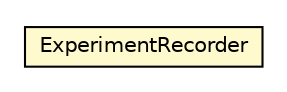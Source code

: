 #!/usr/local/bin/dot
#
# Class diagram 
# Generated by UMLGraph version 5.2 (http://www.umlgraph.org/)
#

digraph G {
	edge [fontname="Helvetica",fontsize=10,labelfontname="Helvetica",labelfontsize=10];
	node [fontname="Helvetica",fontsize=10,shape=plaintext];
	nodesep=0.25;
	ranksep=0.5;
	// com.isnotworking.recfwk.engine.ExperimentRecorder
	c177 [label=<<table title="com.isnotworking.recfwk.engine.ExperimentRecorder" border="0" cellborder="1" cellspacing="0" cellpadding="2" port="p" bgcolor="lemonChiffon" href="./ExperimentRecorder.html">
		<tr><td><table border="0" cellspacing="0" cellpadding="1">
<tr><td align="center" balign="center"> ExperimentRecorder </td></tr>
		</table></td></tr>
		</table>>, fontname="Helvetica", fontcolor="black", fontsize=10.0];
}

